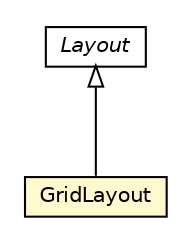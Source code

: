 #!/usr/local/bin/dot
#
# Class diagram 
# Generated by UMLGraph version R5_6-24-gf6e263 (http://www.umlgraph.org/)
#

digraph G {
	edge [fontname="Helvetica",fontsize=10,labelfontname="Helvetica",labelfontsize=10];
	node [fontname="Helvetica",fontsize=10,shape=plaintext];
	nodesep=0.25;
	ranksep=0.5;
	// org.universAAL.ontology.recommendations.GridLayout
	c178868 [label=<<table title="org.universAAL.ontology.recommendations.GridLayout" border="0" cellborder="1" cellspacing="0" cellpadding="2" port="p" bgcolor="lemonChiffon" href="./GridLayout.html">
		<tr><td><table border="0" cellspacing="0" cellpadding="1">
<tr><td align="center" balign="center"> GridLayout </td></tr>
		</table></td></tr>
		</table>>, URL="./GridLayout.html", fontname="Helvetica", fontcolor="black", fontsize=10.0];
	// org.universAAL.ontology.recommendations.Layout
	c178870 [label=<<table title="org.universAAL.ontology.recommendations.Layout" border="0" cellborder="1" cellspacing="0" cellpadding="2" port="p" href="./Layout.html">
		<tr><td><table border="0" cellspacing="0" cellpadding="1">
<tr><td align="center" balign="center"><font face="Helvetica-Oblique"> Layout </font></td></tr>
		</table></td></tr>
		</table>>, URL="./Layout.html", fontname="Helvetica", fontcolor="black", fontsize=10.0];
	//org.universAAL.ontology.recommendations.GridLayout extends org.universAAL.ontology.recommendations.Layout
	c178870:p -> c178868:p [dir=back,arrowtail=empty];
}

